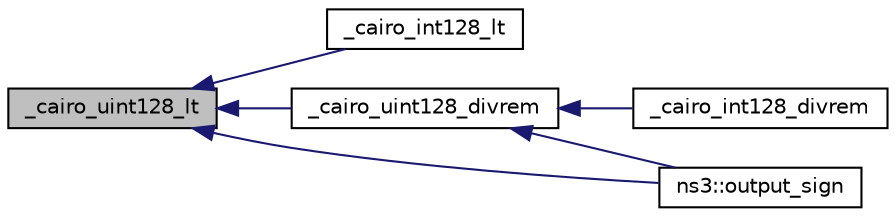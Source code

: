 digraph "_cairo_uint128_lt"
{
  edge [fontname="Helvetica",fontsize="10",labelfontname="Helvetica",labelfontsize="10"];
  node [fontname="Helvetica",fontsize="10",shape=record];
  rankdir="LR";
  Node1 [label="_cairo_uint128_lt",height=0.2,width=0.4,color="black", fillcolor="grey75", style="filled", fontcolor="black"];
  Node1 -> Node2 [dir="back",color="midnightblue",fontsize="10",style="solid"];
  Node2 [label="_cairo_int128_lt",height=0.2,width=0.4,color="black", fillcolor="white", style="filled",URL="$d2/d34/cairo-wideint_8c.html#acf840824e511a61d68f6877c9efe1042"];
  Node1 -> Node3 [dir="back",color="midnightblue",fontsize="10",style="solid"];
  Node3 [label="_cairo_uint128_divrem",height=0.2,width=0.4,color="black", fillcolor="white", style="filled",URL="$d2/d34/cairo-wideint_8c.html#aa5b44959de79561b14816b46060cc926"];
  Node3 -> Node4 [dir="back",color="midnightblue",fontsize="10",style="solid"];
  Node4 [label="_cairo_int128_divrem",height=0.2,width=0.4,color="black", fillcolor="white", style="filled",URL="$d2/d34/cairo-wideint_8c.html#a4c45eec51f48e51ac3d1f592be74b6be"];
  Node3 -> Node5 [dir="back",color="midnightblue",fontsize="10",style="solid"];
  Node5 [label="ns3::output_sign",height=0.2,width=0.4,color="black", fillcolor="white", style="filled",URL="$df/dc6/group__highprec.html#gabc1eadf47a990215c1b0b131d4f52cf9"];
  Node1 -> Node5 [dir="back",color="midnightblue",fontsize="10",style="solid"];
}
